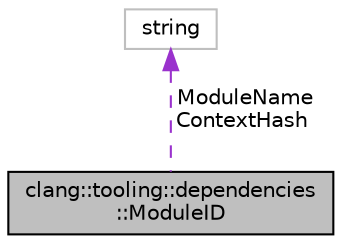 digraph "clang::tooling::dependencies::ModuleID"
{
 // LATEX_PDF_SIZE
  bgcolor="transparent";
  edge [fontname="Helvetica",fontsize="10",labelfontname="Helvetica",labelfontsize="10"];
  node [fontname="Helvetica",fontsize="10",shape=record];
  Node1 [label="clang::tooling::dependencies\l::ModuleID",height=0.2,width=0.4,color="black", fillcolor="grey75", style="filled", fontcolor="black",tooltip="This is used to identify a specific module."];
  Node2 -> Node1 [dir="back",color="darkorchid3",fontsize="10",style="dashed",label=" ModuleName\nContextHash" ,fontname="Helvetica"];
  Node2 [label="string",height=0.2,width=0.4,color="grey75",tooltip=" "];
}
